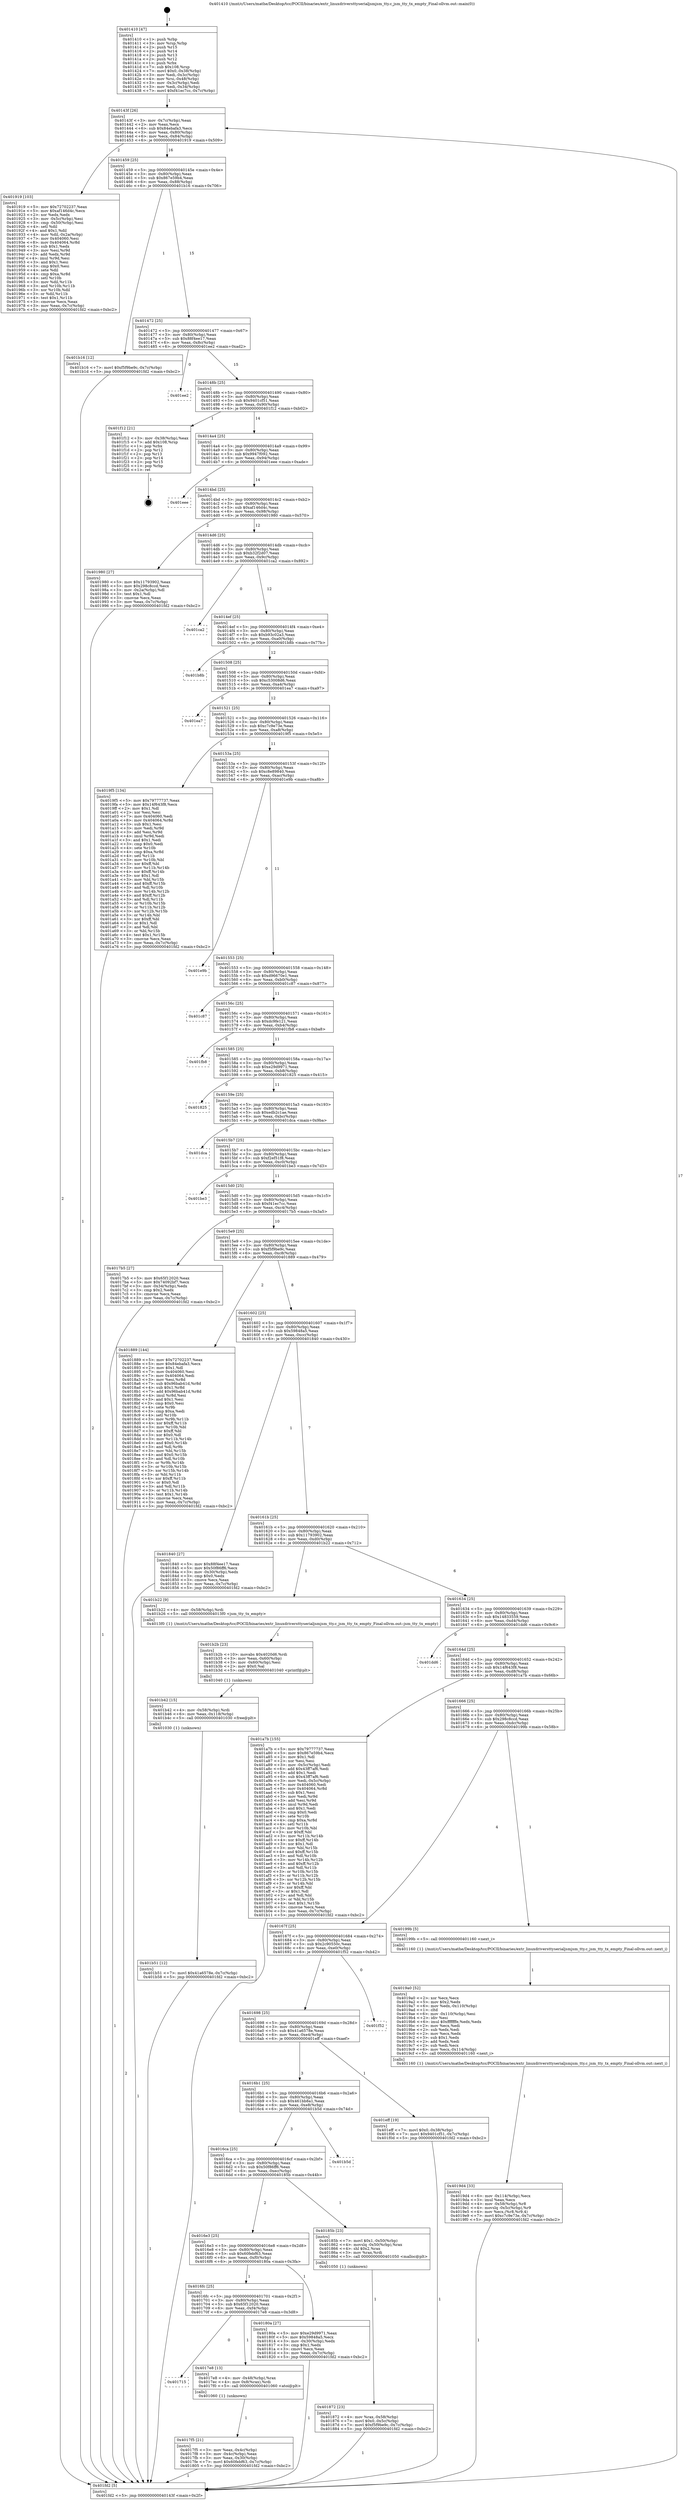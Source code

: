 digraph "0x401410" {
  label = "0x401410 (/mnt/c/Users/mathe/Desktop/tcc/POCII/binaries/extr_linuxdriversttyserialjsmjsm_tty.c_jsm_tty_tx_empty_Final-ollvm.out::main(0))"
  labelloc = "t"
  node[shape=record]

  Entry [label="",width=0.3,height=0.3,shape=circle,fillcolor=black,style=filled]
  "0x40143f" [label="{
     0x40143f [26]\l
     | [instrs]\l
     &nbsp;&nbsp;0x40143f \<+3\>: mov -0x7c(%rbp),%eax\l
     &nbsp;&nbsp;0x401442 \<+2\>: mov %eax,%ecx\l
     &nbsp;&nbsp;0x401444 \<+6\>: sub $0x84ebafa3,%ecx\l
     &nbsp;&nbsp;0x40144a \<+3\>: mov %eax,-0x80(%rbp)\l
     &nbsp;&nbsp;0x40144d \<+6\>: mov %ecx,-0x84(%rbp)\l
     &nbsp;&nbsp;0x401453 \<+6\>: je 0000000000401919 \<main+0x509\>\l
  }"]
  "0x401919" [label="{
     0x401919 [103]\l
     | [instrs]\l
     &nbsp;&nbsp;0x401919 \<+5\>: mov $0x72702237,%eax\l
     &nbsp;&nbsp;0x40191e \<+5\>: mov $0xaf146d4c,%ecx\l
     &nbsp;&nbsp;0x401923 \<+2\>: xor %edx,%edx\l
     &nbsp;&nbsp;0x401925 \<+3\>: mov -0x5c(%rbp),%esi\l
     &nbsp;&nbsp;0x401928 \<+3\>: cmp -0x50(%rbp),%esi\l
     &nbsp;&nbsp;0x40192b \<+4\>: setl %dil\l
     &nbsp;&nbsp;0x40192f \<+4\>: and $0x1,%dil\l
     &nbsp;&nbsp;0x401933 \<+4\>: mov %dil,-0x2a(%rbp)\l
     &nbsp;&nbsp;0x401937 \<+7\>: mov 0x404060,%esi\l
     &nbsp;&nbsp;0x40193e \<+8\>: mov 0x404064,%r8d\l
     &nbsp;&nbsp;0x401946 \<+3\>: sub $0x1,%edx\l
     &nbsp;&nbsp;0x401949 \<+3\>: mov %esi,%r9d\l
     &nbsp;&nbsp;0x40194c \<+3\>: add %edx,%r9d\l
     &nbsp;&nbsp;0x40194f \<+4\>: imul %r9d,%esi\l
     &nbsp;&nbsp;0x401953 \<+3\>: and $0x1,%esi\l
     &nbsp;&nbsp;0x401956 \<+3\>: cmp $0x0,%esi\l
     &nbsp;&nbsp;0x401959 \<+4\>: sete %dil\l
     &nbsp;&nbsp;0x40195d \<+4\>: cmp $0xa,%r8d\l
     &nbsp;&nbsp;0x401961 \<+4\>: setl %r10b\l
     &nbsp;&nbsp;0x401965 \<+3\>: mov %dil,%r11b\l
     &nbsp;&nbsp;0x401968 \<+3\>: and %r10b,%r11b\l
     &nbsp;&nbsp;0x40196b \<+3\>: xor %r10b,%dil\l
     &nbsp;&nbsp;0x40196e \<+3\>: or %dil,%r11b\l
     &nbsp;&nbsp;0x401971 \<+4\>: test $0x1,%r11b\l
     &nbsp;&nbsp;0x401975 \<+3\>: cmovne %ecx,%eax\l
     &nbsp;&nbsp;0x401978 \<+3\>: mov %eax,-0x7c(%rbp)\l
     &nbsp;&nbsp;0x40197b \<+5\>: jmp 0000000000401fd2 \<main+0xbc2\>\l
  }"]
  "0x401459" [label="{
     0x401459 [25]\l
     | [instrs]\l
     &nbsp;&nbsp;0x401459 \<+5\>: jmp 000000000040145e \<main+0x4e\>\l
     &nbsp;&nbsp;0x40145e \<+3\>: mov -0x80(%rbp),%eax\l
     &nbsp;&nbsp;0x401461 \<+5\>: sub $0x867e59b4,%eax\l
     &nbsp;&nbsp;0x401466 \<+6\>: mov %eax,-0x88(%rbp)\l
     &nbsp;&nbsp;0x40146c \<+6\>: je 0000000000401b16 \<main+0x706\>\l
  }"]
  Exit [label="",width=0.3,height=0.3,shape=circle,fillcolor=black,style=filled,peripheries=2]
  "0x401b16" [label="{
     0x401b16 [12]\l
     | [instrs]\l
     &nbsp;&nbsp;0x401b16 \<+7\>: movl $0xf5f9be9c,-0x7c(%rbp)\l
     &nbsp;&nbsp;0x401b1d \<+5\>: jmp 0000000000401fd2 \<main+0xbc2\>\l
  }"]
  "0x401472" [label="{
     0x401472 [25]\l
     | [instrs]\l
     &nbsp;&nbsp;0x401472 \<+5\>: jmp 0000000000401477 \<main+0x67\>\l
     &nbsp;&nbsp;0x401477 \<+3\>: mov -0x80(%rbp),%eax\l
     &nbsp;&nbsp;0x40147a \<+5\>: sub $0x88f4ee17,%eax\l
     &nbsp;&nbsp;0x40147f \<+6\>: mov %eax,-0x8c(%rbp)\l
     &nbsp;&nbsp;0x401485 \<+6\>: je 0000000000401ee2 \<main+0xad2\>\l
  }"]
  "0x401b51" [label="{
     0x401b51 [12]\l
     | [instrs]\l
     &nbsp;&nbsp;0x401b51 \<+7\>: movl $0x41a6578e,-0x7c(%rbp)\l
     &nbsp;&nbsp;0x401b58 \<+5\>: jmp 0000000000401fd2 \<main+0xbc2\>\l
  }"]
  "0x401ee2" [label="{
     0x401ee2\l
  }", style=dashed]
  "0x40148b" [label="{
     0x40148b [25]\l
     | [instrs]\l
     &nbsp;&nbsp;0x40148b \<+5\>: jmp 0000000000401490 \<main+0x80\>\l
     &nbsp;&nbsp;0x401490 \<+3\>: mov -0x80(%rbp),%eax\l
     &nbsp;&nbsp;0x401493 \<+5\>: sub $0x9401cf51,%eax\l
     &nbsp;&nbsp;0x401498 \<+6\>: mov %eax,-0x90(%rbp)\l
     &nbsp;&nbsp;0x40149e \<+6\>: je 0000000000401f12 \<main+0xb02\>\l
  }"]
  "0x401b42" [label="{
     0x401b42 [15]\l
     | [instrs]\l
     &nbsp;&nbsp;0x401b42 \<+4\>: mov -0x58(%rbp),%rdi\l
     &nbsp;&nbsp;0x401b46 \<+6\>: mov %eax,-0x118(%rbp)\l
     &nbsp;&nbsp;0x401b4c \<+5\>: call 0000000000401030 \<free@plt\>\l
     | [calls]\l
     &nbsp;&nbsp;0x401030 \{1\} (unknown)\l
  }"]
  "0x401f12" [label="{
     0x401f12 [21]\l
     | [instrs]\l
     &nbsp;&nbsp;0x401f12 \<+3\>: mov -0x38(%rbp),%eax\l
     &nbsp;&nbsp;0x401f15 \<+7\>: add $0x108,%rsp\l
     &nbsp;&nbsp;0x401f1c \<+1\>: pop %rbx\l
     &nbsp;&nbsp;0x401f1d \<+2\>: pop %r12\l
     &nbsp;&nbsp;0x401f1f \<+2\>: pop %r13\l
     &nbsp;&nbsp;0x401f21 \<+2\>: pop %r14\l
     &nbsp;&nbsp;0x401f23 \<+2\>: pop %r15\l
     &nbsp;&nbsp;0x401f25 \<+1\>: pop %rbp\l
     &nbsp;&nbsp;0x401f26 \<+1\>: ret\l
  }"]
  "0x4014a4" [label="{
     0x4014a4 [25]\l
     | [instrs]\l
     &nbsp;&nbsp;0x4014a4 \<+5\>: jmp 00000000004014a9 \<main+0x99\>\l
     &nbsp;&nbsp;0x4014a9 \<+3\>: mov -0x80(%rbp),%eax\l
     &nbsp;&nbsp;0x4014ac \<+5\>: sub $0x9947f092,%eax\l
     &nbsp;&nbsp;0x4014b1 \<+6\>: mov %eax,-0x94(%rbp)\l
     &nbsp;&nbsp;0x4014b7 \<+6\>: je 0000000000401eee \<main+0xade\>\l
  }"]
  "0x401b2b" [label="{
     0x401b2b [23]\l
     | [instrs]\l
     &nbsp;&nbsp;0x401b2b \<+10\>: movabs $0x4020d6,%rdi\l
     &nbsp;&nbsp;0x401b35 \<+3\>: mov %eax,-0x60(%rbp)\l
     &nbsp;&nbsp;0x401b38 \<+3\>: mov -0x60(%rbp),%esi\l
     &nbsp;&nbsp;0x401b3b \<+2\>: mov $0x0,%al\l
     &nbsp;&nbsp;0x401b3d \<+5\>: call 0000000000401040 \<printf@plt\>\l
     | [calls]\l
     &nbsp;&nbsp;0x401040 \{1\} (unknown)\l
  }"]
  "0x401eee" [label="{
     0x401eee\l
  }", style=dashed]
  "0x4014bd" [label="{
     0x4014bd [25]\l
     | [instrs]\l
     &nbsp;&nbsp;0x4014bd \<+5\>: jmp 00000000004014c2 \<main+0xb2\>\l
     &nbsp;&nbsp;0x4014c2 \<+3\>: mov -0x80(%rbp),%eax\l
     &nbsp;&nbsp;0x4014c5 \<+5\>: sub $0xaf146d4c,%eax\l
     &nbsp;&nbsp;0x4014ca \<+6\>: mov %eax,-0x98(%rbp)\l
     &nbsp;&nbsp;0x4014d0 \<+6\>: je 0000000000401980 \<main+0x570\>\l
  }"]
  "0x4019d4" [label="{
     0x4019d4 [33]\l
     | [instrs]\l
     &nbsp;&nbsp;0x4019d4 \<+6\>: mov -0x114(%rbp),%ecx\l
     &nbsp;&nbsp;0x4019da \<+3\>: imul %eax,%ecx\l
     &nbsp;&nbsp;0x4019dd \<+4\>: mov -0x58(%rbp),%r8\l
     &nbsp;&nbsp;0x4019e1 \<+4\>: movslq -0x5c(%rbp),%r9\l
     &nbsp;&nbsp;0x4019e5 \<+4\>: mov %ecx,(%r8,%r9,4)\l
     &nbsp;&nbsp;0x4019e9 \<+7\>: movl $0xc7c9e73e,-0x7c(%rbp)\l
     &nbsp;&nbsp;0x4019f0 \<+5\>: jmp 0000000000401fd2 \<main+0xbc2\>\l
  }"]
  "0x401980" [label="{
     0x401980 [27]\l
     | [instrs]\l
     &nbsp;&nbsp;0x401980 \<+5\>: mov $0x11793902,%eax\l
     &nbsp;&nbsp;0x401985 \<+5\>: mov $0x298c8ccd,%ecx\l
     &nbsp;&nbsp;0x40198a \<+3\>: mov -0x2a(%rbp),%dl\l
     &nbsp;&nbsp;0x40198d \<+3\>: test $0x1,%dl\l
     &nbsp;&nbsp;0x401990 \<+3\>: cmovne %ecx,%eax\l
     &nbsp;&nbsp;0x401993 \<+3\>: mov %eax,-0x7c(%rbp)\l
     &nbsp;&nbsp;0x401996 \<+5\>: jmp 0000000000401fd2 \<main+0xbc2\>\l
  }"]
  "0x4014d6" [label="{
     0x4014d6 [25]\l
     | [instrs]\l
     &nbsp;&nbsp;0x4014d6 \<+5\>: jmp 00000000004014db \<main+0xcb\>\l
     &nbsp;&nbsp;0x4014db \<+3\>: mov -0x80(%rbp),%eax\l
     &nbsp;&nbsp;0x4014de \<+5\>: sub $0xb32f2d07,%eax\l
     &nbsp;&nbsp;0x4014e3 \<+6\>: mov %eax,-0x9c(%rbp)\l
     &nbsp;&nbsp;0x4014e9 \<+6\>: je 0000000000401ca2 \<main+0x892\>\l
  }"]
  "0x4019a0" [label="{
     0x4019a0 [52]\l
     | [instrs]\l
     &nbsp;&nbsp;0x4019a0 \<+2\>: xor %ecx,%ecx\l
     &nbsp;&nbsp;0x4019a2 \<+5\>: mov $0x2,%edx\l
     &nbsp;&nbsp;0x4019a7 \<+6\>: mov %edx,-0x110(%rbp)\l
     &nbsp;&nbsp;0x4019ad \<+1\>: cltd\l
     &nbsp;&nbsp;0x4019ae \<+6\>: mov -0x110(%rbp),%esi\l
     &nbsp;&nbsp;0x4019b4 \<+2\>: idiv %esi\l
     &nbsp;&nbsp;0x4019b6 \<+6\>: imul $0xfffffffe,%edx,%edx\l
     &nbsp;&nbsp;0x4019bc \<+2\>: mov %ecx,%edi\l
     &nbsp;&nbsp;0x4019be \<+2\>: sub %edx,%edi\l
     &nbsp;&nbsp;0x4019c0 \<+2\>: mov %ecx,%edx\l
     &nbsp;&nbsp;0x4019c2 \<+3\>: sub $0x1,%edx\l
     &nbsp;&nbsp;0x4019c5 \<+2\>: add %edx,%edi\l
     &nbsp;&nbsp;0x4019c7 \<+2\>: sub %edi,%ecx\l
     &nbsp;&nbsp;0x4019c9 \<+6\>: mov %ecx,-0x114(%rbp)\l
     &nbsp;&nbsp;0x4019cf \<+5\>: call 0000000000401160 \<next_i\>\l
     | [calls]\l
     &nbsp;&nbsp;0x401160 \{1\} (/mnt/c/Users/mathe/Desktop/tcc/POCII/binaries/extr_linuxdriversttyserialjsmjsm_tty.c_jsm_tty_tx_empty_Final-ollvm.out::next_i)\l
  }"]
  "0x401ca2" [label="{
     0x401ca2\l
  }", style=dashed]
  "0x4014ef" [label="{
     0x4014ef [25]\l
     | [instrs]\l
     &nbsp;&nbsp;0x4014ef \<+5\>: jmp 00000000004014f4 \<main+0xe4\>\l
     &nbsp;&nbsp;0x4014f4 \<+3\>: mov -0x80(%rbp),%eax\l
     &nbsp;&nbsp;0x4014f7 \<+5\>: sub $0xb93c02a3,%eax\l
     &nbsp;&nbsp;0x4014fc \<+6\>: mov %eax,-0xa0(%rbp)\l
     &nbsp;&nbsp;0x401502 \<+6\>: je 0000000000401b8b \<main+0x77b\>\l
  }"]
  "0x401872" [label="{
     0x401872 [23]\l
     | [instrs]\l
     &nbsp;&nbsp;0x401872 \<+4\>: mov %rax,-0x58(%rbp)\l
     &nbsp;&nbsp;0x401876 \<+7\>: movl $0x0,-0x5c(%rbp)\l
     &nbsp;&nbsp;0x40187d \<+7\>: movl $0xf5f9be9c,-0x7c(%rbp)\l
     &nbsp;&nbsp;0x401884 \<+5\>: jmp 0000000000401fd2 \<main+0xbc2\>\l
  }"]
  "0x401b8b" [label="{
     0x401b8b\l
  }", style=dashed]
  "0x401508" [label="{
     0x401508 [25]\l
     | [instrs]\l
     &nbsp;&nbsp;0x401508 \<+5\>: jmp 000000000040150d \<main+0xfd\>\l
     &nbsp;&nbsp;0x40150d \<+3\>: mov -0x80(%rbp),%eax\l
     &nbsp;&nbsp;0x401510 \<+5\>: sub $0xc53008d6,%eax\l
     &nbsp;&nbsp;0x401515 \<+6\>: mov %eax,-0xa4(%rbp)\l
     &nbsp;&nbsp;0x40151b \<+6\>: je 0000000000401ea7 \<main+0xa97\>\l
  }"]
  "0x4017f5" [label="{
     0x4017f5 [21]\l
     | [instrs]\l
     &nbsp;&nbsp;0x4017f5 \<+3\>: mov %eax,-0x4c(%rbp)\l
     &nbsp;&nbsp;0x4017f8 \<+3\>: mov -0x4c(%rbp),%eax\l
     &nbsp;&nbsp;0x4017fb \<+3\>: mov %eax,-0x30(%rbp)\l
     &nbsp;&nbsp;0x4017fe \<+7\>: movl $0x60febf63,-0x7c(%rbp)\l
     &nbsp;&nbsp;0x401805 \<+5\>: jmp 0000000000401fd2 \<main+0xbc2\>\l
  }"]
  "0x401ea7" [label="{
     0x401ea7\l
  }", style=dashed]
  "0x401521" [label="{
     0x401521 [25]\l
     | [instrs]\l
     &nbsp;&nbsp;0x401521 \<+5\>: jmp 0000000000401526 \<main+0x116\>\l
     &nbsp;&nbsp;0x401526 \<+3\>: mov -0x80(%rbp),%eax\l
     &nbsp;&nbsp;0x401529 \<+5\>: sub $0xc7c9e73e,%eax\l
     &nbsp;&nbsp;0x40152e \<+6\>: mov %eax,-0xa8(%rbp)\l
     &nbsp;&nbsp;0x401534 \<+6\>: je 00000000004019f5 \<main+0x5e5\>\l
  }"]
  "0x401715" [label="{
     0x401715\l
  }", style=dashed]
  "0x4019f5" [label="{
     0x4019f5 [134]\l
     | [instrs]\l
     &nbsp;&nbsp;0x4019f5 \<+5\>: mov $0x79777737,%eax\l
     &nbsp;&nbsp;0x4019fa \<+5\>: mov $0x14f643f8,%ecx\l
     &nbsp;&nbsp;0x4019ff \<+2\>: mov $0x1,%dl\l
     &nbsp;&nbsp;0x401a01 \<+2\>: xor %esi,%esi\l
     &nbsp;&nbsp;0x401a03 \<+7\>: mov 0x404060,%edi\l
     &nbsp;&nbsp;0x401a0a \<+8\>: mov 0x404064,%r8d\l
     &nbsp;&nbsp;0x401a12 \<+3\>: sub $0x1,%esi\l
     &nbsp;&nbsp;0x401a15 \<+3\>: mov %edi,%r9d\l
     &nbsp;&nbsp;0x401a18 \<+3\>: add %esi,%r9d\l
     &nbsp;&nbsp;0x401a1b \<+4\>: imul %r9d,%edi\l
     &nbsp;&nbsp;0x401a1f \<+3\>: and $0x1,%edi\l
     &nbsp;&nbsp;0x401a22 \<+3\>: cmp $0x0,%edi\l
     &nbsp;&nbsp;0x401a25 \<+4\>: sete %r10b\l
     &nbsp;&nbsp;0x401a29 \<+4\>: cmp $0xa,%r8d\l
     &nbsp;&nbsp;0x401a2d \<+4\>: setl %r11b\l
     &nbsp;&nbsp;0x401a31 \<+3\>: mov %r10b,%bl\l
     &nbsp;&nbsp;0x401a34 \<+3\>: xor $0xff,%bl\l
     &nbsp;&nbsp;0x401a37 \<+3\>: mov %r11b,%r14b\l
     &nbsp;&nbsp;0x401a3a \<+4\>: xor $0xff,%r14b\l
     &nbsp;&nbsp;0x401a3e \<+3\>: xor $0x1,%dl\l
     &nbsp;&nbsp;0x401a41 \<+3\>: mov %bl,%r15b\l
     &nbsp;&nbsp;0x401a44 \<+4\>: and $0xff,%r15b\l
     &nbsp;&nbsp;0x401a48 \<+3\>: and %dl,%r10b\l
     &nbsp;&nbsp;0x401a4b \<+3\>: mov %r14b,%r12b\l
     &nbsp;&nbsp;0x401a4e \<+4\>: and $0xff,%r12b\l
     &nbsp;&nbsp;0x401a52 \<+3\>: and %dl,%r11b\l
     &nbsp;&nbsp;0x401a55 \<+3\>: or %r10b,%r15b\l
     &nbsp;&nbsp;0x401a58 \<+3\>: or %r11b,%r12b\l
     &nbsp;&nbsp;0x401a5b \<+3\>: xor %r12b,%r15b\l
     &nbsp;&nbsp;0x401a5e \<+3\>: or %r14b,%bl\l
     &nbsp;&nbsp;0x401a61 \<+3\>: xor $0xff,%bl\l
     &nbsp;&nbsp;0x401a64 \<+3\>: or $0x1,%dl\l
     &nbsp;&nbsp;0x401a67 \<+2\>: and %dl,%bl\l
     &nbsp;&nbsp;0x401a69 \<+3\>: or %bl,%r15b\l
     &nbsp;&nbsp;0x401a6c \<+4\>: test $0x1,%r15b\l
     &nbsp;&nbsp;0x401a70 \<+3\>: cmovne %ecx,%eax\l
     &nbsp;&nbsp;0x401a73 \<+3\>: mov %eax,-0x7c(%rbp)\l
     &nbsp;&nbsp;0x401a76 \<+5\>: jmp 0000000000401fd2 \<main+0xbc2\>\l
  }"]
  "0x40153a" [label="{
     0x40153a [25]\l
     | [instrs]\l
     &nbsp;&nbsp;0x40153a \<+5\>: jmp 000000000040153f \<main+0x12f\>\l
     &nbsp;&nbsp;0x40153f \<+3\>: mov -0x80(%rbp),%eax\l
     &nbsp;&nbsp;0x401542 \<+5\>: sub $0xc8e89840,%eax\l
     &nbsp;&nbsp;0x401547 \<+6\>: mov %eax,-0xac(%rbp)\l
     &nbsp;&nbsp;0x40154d \<+6\>: je 0000000000401e9b \<main+0xa8b\>\l
  }"]
  "0x4017e8" [label="{
     0x4017e8 [13]\l
     | [instrs]\l
     &nbsp;&nbsp;0x4017e8 \<+4\>: mov -0x48(%rbp),%rax\l
     &nbsp;&nbsp;0x4017ec \<+4\>: mov 0x8(%rax),%rdi\l
     &nbsp;&nbsp;0x4017f0 \<+5\>: call 0000000000401060 \<atoi@plt\>\l
     | [calls]\l
     &nbsp;&nbsp;0x401060 \{1\} (unknown)\l
  }"]
  "0x401e9b" [label="{
     0x401e9b\l
  }", style=dashed]
  "0x401553" [label="{
     0x401553 [25]\l
     | [instrs]\l
     &nbsp;&nbsp;0x401553 \<+5\>: jmp 0000000000401558 \<main+0x148\>\l
     &nbsp;&nbsp;0x401558 \<+3\>: mov -0x80(%rbp),%eax\l
     &nbsp;&nbsp;0x40155b \<+5\>: sub $0xd96670e1,%eax\l
     &nbsp;&nbsp;0x401560 \<+6\>: mov %eax,-0xb0(%rbp)\l
     &nbsp;&nbsp;0x401566 \<+6\>: je 0000000000401c87 \<main+0x877\>\l
  }"]
  "0x4016fc" [label="{
     0x4016fc [25]\l
     | [instrs]\l
     &nbsp;&nbsp;0x4016fc \<+5\>: jmp 0000000000401701 \<main+0x2f1\>\l
     &nbsp;&nbsp;0x401701 \<+3\>: mov -0x80(%rbp),%eax\l
     &nbsp;&nbsp;0x401704 \<+5\>: sub $0x65f12020,%eax\l
     &nbsp;&nbsp;0x401709 \<+6\>: mov %eax,-0xf4(%rbp)\l
     &nbsp;&nbsp;0x40170f \<+6\>: je 00000000004017e8 \<main+0x3d8\>\l
  }"]
  "0x401c87" [label="{
     0x401c87\l
  }", style=dashed]
  "0x40156c" [label="{
     0x40156c [25]\l
     | [instrs]\l
     &nbsp;&nbsp;0x40156c \<+5\>: jmp 0000000000401571 \<main+0x161\>\l
     &nbsp;&nbsp;0x401571 \<+3\>: mov -0x80(%rbp),%eax\l
     &nbsp;&nbsp;0x401574 \<+5\>: sub $0xdc9fe121,%eax\l
     &nbsp;&nbsp;0x401579 \<+6\>: mov %eax,-0xb4(%rbp)\l
     &nbsp;&nbsp;0x40157f \<+6\>: je 0000000000401fb8 \<main+0xba8\>\l
  }"]
  "0x40180a" [label="{
     0x40180a [27]\l
     | [instrs]\l
     &nbsp;&nbsp;0x40180a \<+5\>: mov $0xe29d9971,%eax\l
     &nbsp;&nbsp;0x40180f \<+5\>: mov $0x59848a5,%ecx\l
     &nbsp;&nbsp;0x401814 \<+3\>: mov -0x30(%rbp),%edx\l
     &nbsp;&nbsp;0x401817 \<+3\>: cmp $0x1,%edx\l
     &nbsp;&nbsp;0x40181a \<+3\>: cmovl %ecx,%eax\l
     &nbsp;&nbsp;0x40181d \<+3\>: mov %eax,-0x7c(%rbp)\l
     &nbsp;&nbsp;0x401820 \<+5\>: jmp 0000000000401fd2 \<main+0xbc2\>\l
  }"]
  "0x401fb8" [label="{
     0x401fb8\l
  }", style=dashed]
  "0x401585" [label="{
     0x401585 [25]\l
     | [instrs]\l
     &nbsp;&nbsp;0x401585 \<+5\>: jmp 000000000040158a \<main+0x17a\>\l
     &nbsp;&nbsp;0x40158a \<+3\>: mov -0x80(%rbp),%eax\l
     &nbsp;&nbsp;0x40158d \<+5\>: sub $0xe29d9971,%eax\l
     &nbsp;&nbsp;0x401592 \<+6\>: mov %eax,-0xb8(%rbp)\l
     &nbsp;&nbsp;0x401598 \<+6\>: je 0000000000401825 \<main+0x415\>\l
  }"]
  "0x4016e3" [label="{
     0x4016e3 [25]\l
     | [instrs]\l
     &nbsp;&nbsp;0x4016e3 \<+5\>: jmp 00000000004016e8 \<main+0x2d8\>\l
     &nbsp;&nbsp;0x4016e8 \<+3\>: mov -0x80(%rbp),%eax\l
     &nbsp;&nbsp;0x4016eb \<+5\>: sub $0x60febf63,%eax\l
     &nbsp;&nbsp;0x4016f0 \<+6\>: mov %eax,-0xf0(%rbp)\l
     &nbsp;&nbsp;0x4016f6 \<+6\>: je 000000000040180a \<main+0x3fa\>\l
  }"]
  "0x401825" [label="{
     0x401825\l
  }", style=dashed]
  "0x40159e" [label="{
     0x40159e [25]\l
     | [instrs]\l
     &nbsp;&nbsp;0x40159e \<+5\>: jmp 00000000004015a3 \<main+0x193\>\l
     &nbsp;&nbsp;0x4015a3 \<+3\>: mov -0x80(%rbp),%eax\l
     &nbsp;&nbsp;0x4015a6 \<+5\>: sub $0xedb2c1ae,%eax\l
     &nbsp;&nbsp;0x4015ab \<+6\>: mov %eax,-0xbc(%rbp)\l
     &nbsp;&nbsp;0x4015b1 \<+6\>: je 0000000000401dca \<main+0x9ba\>\l
  }"]
  "0x40185b" [label="{
     0x40185b [23]\l
     | [instrs]\l
     &nbsp;&nbsp;0x40185b \<+7\>: movl $0x1,-0x50(%rbp)\l
     &nbsp;&nbsp;0x401862 \<+4\>: movslq -0x50(%rbp),%rax\l
     &nbsp;&nbsp;0x401866 \<+4\>: shl $0x2,%rax\l
     &nbsp;&nbsp;0x40186a \<+3\>: mov %rax,%rdi\l
     &nbsp;&nbsp;0x40186d \<+5\>: call 0000000000401050 \<malloc@plt\>\l
     | [calls]\l
     &nbsp;&nbsp;0x401050 \{1\} (unknown)\l
  }"]
  "0x401dca" [label="{
     0x401dca\l
  }", style=dashed]
  "0x4015b7" [label="{
     0x4015b7 [25]\l
     | [instrs]\l
     &nbsp;&nbsp;0x4015b7 \<+5\>: jmp 00000000004015bc \<main+0x1ac\>\l
     &nbsp;&nbsp;0x4015bc \<+3\>: mov -0x80(%rbp),%eax\l
     &nbsp;&nbsp;0x4015bf \<+5\>: sub $0xf2ef51f8,%eax\l
     &nbsp;&nbsp;0x4015c4 \<+6\>: mov %eax,-0xc0(%rbp)\l
     &nbsp;&nbsp;0x4015ca \<+6\>: je 0000000000401be3 \<main+0x7d3\>\l
  }"]
  "0x4016ca" [label="{
     0x4016ca [25]\l
     | [instrs]\l
     &nbsp;&nbsp;0x4016ca \<+5\>: jmp 00000000004016cf \<main+0x2bf\>\l
     &nbsp;&nbsp;0x4016cf \<+3\>: mov -0x80(%rbp),%eax\l
     &nbsp;&nbsp;0x4016d2 \<+5\>: sub $0x50f86ff6,%eax\l
     &nbsp;&nbsp;0x4016d7 \<+6\>: mov %eax,-0xec(%rbp)\l
     &nbsp;&nbsp;0x4016dd \<+6\>: je 000000000040185b \<main+0x44b\>\l
  }"]
  "0x401be3" [label="{
     0x401be3\l
  }", style=dashed]
  "0x4015d0" [label="{
     0x4015d0 [25]\l
     | [instrs]\l
     &nbsp;&nbsp;0x4015d0 \<+5\>: jmp 00000000004015d5 \<main+0x1c5\>\l
     &nbsp;&nbsp;0x4015d5 \<+3\>: mov -0x80(%rbp),%eax\l
     &nbsp;&nbsp;0x4015d8 \<+5\>: sub $0xf41ec7cc,%eax\l
     &nbsp;&nbsp;0x4015dd \<+6\>: mov %eax,-0xc4(%rbp)\l
     &nbsp;&nbsp;0x4015e3 \<+6\>: je 00000000004017b5 \<main+0x3a5\>\l
  }"]
  "0x401b5d" [label="{
     0x401b5d\l
  }", style=dashed]
  "0x4017b5" [label="{
     0x4017b5 [27]\l
     | [instrs]\l
     &nbsp;&nbsp;0x4017b5 \<+5\>: mov $0x65f12020,%eax\l
     &nbsp;&nbsp;0x4017ba \<+5\>: mov $0x74092bf7,%ecx\l
     &nbsp;&nbsp;0x4017bf \<+3\>: mov -0x34(%rbp),%edx\l
     &nbsp;&nbsp;0x4017c2 \<+3\>: cmp $0x2,%edx\l
     &nbsp;&nbsp;0x4017c5 \<+3\>: cmovne %ecx,%eax\l
     &nbsp;&nbsp;0x4017c8 \<+3\>: mov %eax,-0x7c(%rbp)\l
     &nbsp;&nbsp;0x4017cb \<+5\>: jmp 0000000000401fd2 \<main+0xbc2\>\l
  }"]
  "0x4015e9" [label="{
     0x4015e9 [25]\l
     | [instrs]\l
     &nbsp;&nbsp;0x4015e9 \<+5\>: jmp 00000000004015ee \<main+0x1de\>\l
     &nbsp;&nbsp;0x4015ee \<+3\>: mov -0x80(%rbp),%eax\l
     &nbsp;&nbsp;0x4015f1 \<+5\>: sub $0xf5f9be9c,%eax\l
     &nbsp;&nbsp;0x4015f6 \<+6\>: mov %eax,-0xc8(%rbp)\l
     &nbsp;&nbsp;0x4015fc \<+6\>: je 0000000000401889 \<main+0x479\>\l
  }"]
  "0x401fd2" [label="{
     0x401fd2 [5]\l
     | [instrs]\l
     &nbsp;&nbsp;0x401fd2 \<+5\>: jmp 000000000040143f \<main+0x2f\>\l
  }"]
  "0x401410" [label="{
     0x401410 [47]\l
     | [instrs]\l
     &nbsp;&nbsp;0x401410 \<+1\>: push %rbp\l
     &nbsp;&nbsp;0x401411 \<+3\>: mov %rsp,%rbp\l
     &nbsp;&nbsp;0x401414 \<+2\>: push %r15\l
     &nbsp;&nbsp;0x401416 \<+2\>: push %r14\l
     &nbsp;&nbsp;0x401418 \<+2\>: push %r13\l
     &nbsp;&nbsp;0x40141a \<+2\>: push %r12\l
     &nbsp;&nbsp;0x40141c \<+1\>: push %rbx\l
     &nbsp;&nbsp;0x40141d \<+7\>: sub $0x108,%rsp\l
     &nbsp;&nbsp;0x401424 \<+7\>: movl $0x0,-0x38(%rbp)\l
     &nbsp;&nbsp;0x40142b \<+3\>: mov %edi,-0x3c(%rbp)\l
     &nbsp;&nbsp;0x40142e \<+4\>: mov %rsi,-0x48(%rbp)\l
     &nbsp;&nbsp;0x401432 \<+3\>: mov -0x3c(%rbp),%edi\l
     &nbsp;&nbsp;0x401435 \<+3\>: mov %edi,-0x34(%rbp)\l
     &nbsp;&nbsp;0x401438 \<+7\>: movl $0xf41ec7cc,-0x7c(%rbp)\l
  }"]
  "0x4016b1" [label="{
     0x4016b1 [25]\l
     | [instrs]\l
     &nbsp;&nbsp;0x4016b1 \<+5\>: jmp 00000000004016b6 \<main+0x2a6\>\l
     &nbsp;&nbsp;0x4016b6 \<+3\>: mov -0x80(%rbp),%eax\l
     &nbsp;&nbsp;0x4016b9 \<+5\>: sub $0x461bb8a1,%eax\l
     &nbsp;&nbsp;0x4016be \<+6\>: mov %eax,-0xe8(%rbp)\l
     &nbsp;&nbsp;0x4016c4 \<+6\>: je 0000000000401b5d \<main+0x74d\>\l
  }"]
  "0x401889" [label="{
     0x401889 [144]\l
     | [instrs]\l
     &nbsp;&nbsp;0x401889 \<+5\>: mov $0x72702237,%eax\l
     &nbsp;&nbsp;0x40188e \<+5\>: mov $0x84ebafa3,%ecx\l
     &nbsp;&nbsp;0x401893 \<+2\>: mov $0x1,%dl\l
     &nbsp;&nbsp;0x401895 \<+7\>: mov 0x404060,%esi\l
     &nbsp;&nbsp;0x40189c \<+7\>: mov 0x404064,%edi\l
     &nbsp;&nbsp;0x4018a3 \<+3\>: mov %esi,%r8d\l
     &nbsp;&nbsp;0x4018a6 \<+7\>: sub $0x96bab41d,%r8d\l
     &nbsp;&nbsp;0x4018ad \<+4\>: sub $0x1,%r8d\l
     &nbsp;&nbsp;0x4018b1 \<+7\>: add $0x96bab41d,%r8d\l
     &nbsp;&nbsp;0x4018b8 \<+4\>: imul %r8d,%esi\l
     &nbsp;&nbsp;0x4018bc \<+3\>: and $0x1,%esi\l
     &nbsp;&nbsp;0x4018bf \<+3\>: cmp $0x0,%esi\l
     &nbsp;&nbsp;0x4018c2 \<+4\>: sete %r9b\l
     &nbsp;&nbsp;0x4018c6 \<+3\>: cmp $0xa,%edi\l
     &nbsp;&nbsp;0x4018c9 \<+4\>: setl %r10b\l
     &nbsp;&nbsp;0x4018cd \<+3\>: mov %r9b,%r11b\l
     &nbsp;&nbsp;0x4018d0 \<+4\>: xor $0xff,%r11b\l
     &nbsp;&nbsp;0x4018d4 \<+3\>: mov %r10b,%bl\l
     &nbsp;&nbsp;0x4018d7 \<+3\>: xor $0xff,%bl\l
     &nbsp;&nbsp;0x4018da \<+3\>: xor $0x0,%dl\l
     &nbsp;&nbsp;0x4018dd \<+3\>: mov %r11b,%r14b\l
     &nbsp;&nbsp;0x4018e0 \<+4\>: and $0x0,%r14b\l
     &nbsp;&nbsp;0x4018e4 \<+3\>: and %dl,%r9b\l
     &nbsp;&nbsp;0x4018e7 \<+3\>: mov %bl,%r15b\l
     &nbsp;&nbsp;0x4018ea \<+4\>: and $0x0,%r15b\l
     &nbsp;&nbsp;0x4018ee \<+3\>: and %dl,%r10b\l
     &nbsp;&nbsp;0x4018f1 \<+3\>: or %r9b,%r14b\l
     &nbsp;&nbsp;0x4018f4 \<+3\>: or %r10b,%r15b\l
     &nbsp;&nbsp;0x4018f7 \<+3\>: xor %r15b,%r14b\l
     &nbsp;&nbsp;0x4018fa \<+3\>: or %bl,%r11b\l
     &nbsp;&nbsp;0x4018fd \<+4\>: xor $0xff,%r11b\l
     &nbsp;&nbsp;0x401901 \<+3\>: or $0x0,%dl\l
     &nbsp;&nbsp;0x401904 \<+3\>: and %dl,%r11b\l
     &nbsp;&nbsp;0x401907 \<+3\>: or %r11b,%r14b\l
     &nbsp;&nbsp;0x40190a \<+4\>: test $0x1,%r14b\l
     &nbsp;&nbsp;0x40190e \<+3\>: cmovne %ecx,%eax\l
     &nbsp;&nbsp;0x401911 \<+3\>: mov %eax,-0x7c(%rbp)\l
     &nbsp;&nbsp;0x401914 \<+5\>: jmp 0000000000401fd2 \<main+0xbc2\>\l
  }"]
  "0x401602" [label="{
     0x401602 [25]\l
     | [instrs]\l
     &nbsp;&nbsp;0x401602 \<+5\>: jmp 0000000000401607 \<main+0x1f7\>\l
     &nbsp;&nbsp;0x401607 \<+3\>: mov -0x80(%rbp),%eax\l
     &nbsp;&nbsp;0x40160a \<+5\>: sub $0x59848a5,%eax\l
     &nbsp;&nbsp;0x40160f \<+6\>: mov %eax,-0xcc(%rbp)\l
     &nbsp;&nbsp;0x401615 \<+6\>: je 0000000000401840 \<main+0x430\>\l
  }"]
  "0x401eff" [label="{
     0x401eff [19]\l
     | [instrs]\l
     &nbsp;&nbsp;0x401eff \<+7\>: movl $0x0,-0x38(%rbp)\l
     &nbsp;&nbsp;0x401f06 \<+7\>: movl $0x9401cf51,-0x7c(%rbp)\l
     &nbsp;&nbsp;0x401f0d \<+5\>: jmp 0000000000401fd2 \<main+0xbc2\>\l
  }"]
  "0x401840" [label="{
     0x401840 [27]\l
     | [instrs]\l
     &nbsp;&nbsp;0x401840 \<+5\>: mov $0x88f4ee17,%eax\l
     &nbsp;&nbsp;0x401845 \<+5\>: mov $0x50f86ff6,%ecx\l
     &nbsp;&nbsp;0x40184a \<+3\>: mov -0x30(%rbp),%edx\l
     &nbsp;&nbsp;0x40184d \<+3\>: cmp $0x0,%edx\l
     &nbsp;&nbsp;0x401850 \<+3\>: cmove %ecx,%eax\l
     &nbsp;&nbsp;0x401853 \<+3\>: mov %eax,-0x7c(%rbp)\l
     &nbsp;&nbsp;0x401856 \<+5\>: jmp 0000000000401fd2 \<main+0xbc2\>\l
  }"]
  "0x40161b" [label="{
     0x40161b [25]\l
     | [instrs]\l
     &nbsp;&nbsp;0x40161b \<+5\>: jmp 0000000000401620 \<main+0x210\>\l
     &nbsp;&nbsp;0x401620 \<+3\>: mov -0x80(%rbp),%eax\l
     &nbsp;&nbsp;0x401623 \<+5\>: sub $0x11793902,%eax\l
     &nbsp;&nbsp;0x401628 \<+6\>: mov %eax,-0xd0(%rbp)\l
     &nbsp;&nbsp;0x40162e \<+6\>: je 0000000000401b22 \<main+0x712\>\l
  }"]
  "0x401698" [label="{
     0x401698 [25]\l
     | [instrs]\l
     &nbsp;&nbsp;0x401698 \<+5\>: jmp 000000000040169d \<main+0x28d\>\l
     &nbsp;&nbsp;0x40169d \<+3\>: mov -0x80(%rbp),%eax\l
     &nbsp;&nbsp;0x4016a0 \<+5\>: sub $0x41a6578e,%eax\l
     &nbsp;&nbsp;0x4016a5 \<+6\>: mov %eax,-0xe4(%rbp)\l
     &nbsp;&nbsp;0x4016ab \<+6\>: je 0000000000401eff \<main+0xaef\>\l
  }"]
  "0x401b22" [label="{
     0x401b22 [9]\l
     | [instrs]\l
     &nbsp;&nbsp;0x401b22 \<+4\>: mov -0x58(%rbp),%rdi\l
     &nbsp;&nbsp;0x401b26 \<+5\>: call 00000000004013f0 \<jsm_tty_tx_empty\>\l
     | [calls]\l
     &nbsp;&nbsp;0x4013f0 \{1\} (/mnt/c/Users/mathe/Desktop/tcc/POCII/binaries/extr_linuxdriversttyserialjsmjsm_tty.c_jsm_tty_tx_empty_Final-ollvm.out::jsm_tty_tx_empty)\l
  }"]
  "0x401634" [label="{
     0x401634 [25]\l
     | [instrs]\l
     &nbsp;&nbsp;0x401634 \<+5\>: jmp 0000000000401639 \<main+0x229\>\l
     &nbsp;&nbsp;0x401639 \<+3\>: mov -0x80(%rbp),%eax\l
     &nbsp;&nbsp;0x40163c \<+5\>: sub $0x14833559,%eax\l
     &nbsp;&nbsp;0x401641 \<+6\>: mov %eax,-0xd4(%rbp)\l
     &nbsp;&nbsp;0x401647 \<+6\>: je 0000000000401dd6 \<main+0x9c6\>\l
  }"]
  "0x401f52" [label="{
     0x401f52\l
  }", style=dashed]
  "0x401dd6" [label="{
     0x401dd6\l
  }", style=dashed]
  "0x40164d" [label="{
     0x40164d [25]\l
     | [instrs]\l
     &nbsp;&nbsp;0x40164d \<+5\>: jmp 0000000000401652 \<main+0x242\>\l
     &nbsp;&nbsp;0x401652 \<+3\>: mov -0x80(%rbp),%eax\l
     &nbsp;&nbsp;0x401655 \<+5\>: sub $0x14f643f8,%eax\l
     &nbsp;&nbsp;0x40165a \<+6\>: mov %eax,-0xd8(%rbp)\l
     &nbsp;&nbsp;0x401660 \<+6\>: je 0000000000401a7b \<main+0x66b\>\l
  }"]
  "0x40167f" [label="{
     0x40167f [25]\l
     | [instrs]\l
     &nbsp;&nbsp;0x40167f \<+5\>: jmp 0000000000401684 \<main+0x274\>\l
     &nbsp;&nbsp;0x401684 \<+3\>: mov -0x80(%rbp),%eax\l
     &nbsp;&nbsp;0x401687 \<+5\>: sub $0x2c90550c,%eax\l
     &nbsp;&nbsp;0x40168c \<+6\>: mov %eax,-0xe0(%rbp)\l
     &nbsp;&nbsp;0x401692 \<+6\>: je 0000000000401f52 \<main+0xb42\>\l
  }"]
  "0x401a7b" [label="{
     0x401a7b [155]\l
     | [instrs]\l
     &nbsp;&nbsp;0x401a7b \<+5\>: mov $0x79777737,%eax\l
     &nbsp;&nbsp;0x401a80 \<+5\>: mov $0x867e59b4,%ecx\l
     &nbsp;&nbsp;0x401a85 \<+2\>: mov $0x1,%dl\l
     &nbsp;&nbsp;0x401a87 \<+2\>: xor %esi,%esi\l
     &nbsp;&nbsp;0x401a89 \<+3\>: mov -0x5c(%rbp),%edi\l
     &nbsp;&nbsp;0x401a8c \<+6\>: add $0x43ff7af6,%edi\l
     &nbsp;&nbsp;0x401a92 \<+3\>: add $0x1,%edi\l
     &nbsp;&nbsp;0x401a95 \<+6\>: sub $0x43ff7af6,%edi\l
     &nbsp;&nbsp;0x401a9b \<+3\>: mov %edi,-0x5c(%rbp)\l
     &nbsp;&nbsp;0x401a9e \<+7\>: mov 0x404060,%edi\l
     &nbsp;&nbsp;0x401aa5 \<+8\>: mov 0x404064,%r8d\l
     &nbsp;&nbsp;0x401aad \<+3\>: sub $0x1,%esi\l
     &nbsp;&nbsp;0x401ab0 \<+3\>: mov %edi,%r9d\l
     &nbsp;&nbsp;0x401ab3 \<+3\>: add %esi,%r9d\l
     &nbsp;&nbsp;0x401ab6 \<+4\>: imul %r9d,%edi\l
     &nbsp;&nbsp;0x401aba \<+3\>: and $0x1,%edi\l
     &nbsp;&nbsp;0x401abd \<+3\>: cmp $0x0,%edi\l
     &nbsp;&nbsp;0x401ac0 \<+4\>: sete %r10b\l
     &nbsp;&nbsp;0x401ac4 \<+4\>: cmp $0xa,%r8d\l
     &nbsp;&nbsp;0x401ac8 \<+4\>: setl %r11b\l
     &nbsp;&nbsp;0x401acc \<+3\>: mov %r10b,%bl\l
     &nbsp;&nbsp;0x401acf \<+3\>: xor $0xff,%bl\l
     &nbsp;&nbsp;0x401ad2 \<+3\>: mov %r11b,%r14b\l
     &nbsp;&nbsp;0x401ad5 \<+4\>: xor $0xff,%r14b\l
     &nbsp;&nbsp;0x401ad9 \<+3\>: xor $0x1,%dl\l
     &nbsp;&nbsp;0x401adc \<+3\>: mov %bl,%r15b\l
     &nbsp;&nbsp;0x401adf \<+4\>: and $0xff,%r15b\l
     &nbsp;&nbsp;0x401ae3 \<+3\>: and %dl,%r10b\l
     &nbsp;&nbsp;0x401ae6 \<+3\>: mov %r14b,%r12b\l
     &nbsp;&nbsp;0x401ae9 \<+4\>: and $0xff,%r12b\l
     &nbsp;&nbsp;0x401aed \<+3\>: and %dl,%r11b\l
     &nbsp;&nbsp;0x401af0 \<+3\>: or %r10b,%r15b\l
     &nbsp;&nbsp;0x401af3 \<+3\>: or %r11b,%r12b\l
     &nbsp;&nbsp;0x401af6 \<+3\>: xor %r12b,%r15b\l
     &nbsp;&nbsp;0x401af9 \<+3\>: or %r14b,%bl\l
     &nbsp;&nbsp;0x401afc \<+3\>: xor $0xff,%bl\l
     &nbsp;&nbsp;0x401aff \<+3\>: or $0x1,%dl\l
     &nbsp;&nbsp;0x401b02 \<+2\>: and %dl,%bl\l
     &nbsp;&nbsp;0x401b04 \<+3\>: or %bl,%r15b\l
     &nbsp;&nbsp;0x401b07 \<+4\>: test $0x1,%r15b\l
     &nbsp;&nbsp;0x401b0b \<+3\>: cmovne %ecx,%eax\l
     &nbsp;&nbsp;0x401b0e \<+3\>: mov %eax,-0x7c(%rbp)\l
     &nbsp;&nbsp;0x401b11 \<+5\>: jmp 0000000000401fd2 \<main+0xbc2\>\l
  }"]
  "0x401666" [label="{
     0x401666 [25]\l
     | [instrs]\l
     &nbsp;&nbsp;0x401666 \<+5\>: jmp 000000000040166b \<main+0x25b\>\l
     &nbsp;&nbsp;0x40166b \<+3\>: mov -0x80(%rbp),%eax\l
     &nbsp;&nbsp;0x40166e \<+5\>: sub $0x298c8ccd,%eax\l
     &nbsp;&nbsp;0x401673 \<+6\>: mov %eax,-0xdc(%rbp)\l
     &nbsp;&nbsp;0x401679 \<+6\>: je 000000000040199b \<main+0x58b\>\l
  }"]
  "0x40199b" [label="{
     0x40199b [5]\l
     | [instrs]\l
     &nbsp;&nbsp;0x40199b \<+5\>: call 0000000000401160 \<next_i\>\l
     | [calls]\l
     &nbsp;&nbsp;0x401160 \{1\} (/mnt/c/Users/mathe/Desktop/tcc/POCII/binaries/extr_linuxdriversttyserialjsmjsm_tty.c_jsm_tty_tx_empty_Final-ollvm.out::next_i)\l
  }"]
  Entry -> "0x401410" [label=" 1"]
  "0x40143f" -> "0x401919" [label=" 2"]
  "0x40143f" -> "0x401459" [label=" 16"]
  "0x401f12" -> Exit [label=" 1"]
  "0x401459" -> "0x401b16" [label=" 1"]
  "0x401459" -> "0x401472" [label=" 15"]
  "0x401eff" -> "0x401fd2" [label=" 1"]
  "0x401472" -> "0x401ee2" [label=" 0"]
  "0x401472" -> "0x40148b" [label=" 15"]
  "0x401b51" -> "0x401fd2" [label=" 1"]
  "0x40148b" -> "0x401f12" [label=" 1"]
  "0x40148b" -> "0x4014a4" [label=" 14"]
  "0x401b42" -> "0x401b51" [label=" 1"]
  "0x4014a4" -> "0x401eee" [label=" 0"]
  "0x4014a4" -> "0x4014bd" [label=" 14"]
  "0x401b2b" -> "0x401b42" [label=" 1"]
  "0x4014bd" -> "0x401980" [label=" 2"]
  "0x4014bd" -> "0x4014d6" [label=" 12"]
  "0x401b22" -> "0x401b2b" [label=" 1"]
  "0x4014d6" -> "0x401ca2" [label=" 0"]
  "0x4014d6" -> "0x4014ef" [label=" 12"]
  "0x401b16" -> "0x401fd2" [label=" 1"]
  "0x4014ef" -> "0x401b8b" [label=" 0"]
  "0x4014ef" -> "0x401508" [label=" 12"]
  "0x401a7b" -> "0x401fd2" [label=" 1"]
  "0x401508" -> "0x401ea7" [label=" 0"]
  "0x401508" -> "0x401521" [label=" 12"]
  "0x4019f5" -> "0x401fd2" [label=" 1"]
  "0x401521" -> "0x4019f5" [label=" 1"]
  "0x401521" -> "0x40153a" [label=" 11"]
  "0x4019d4" -> "0x401fd2" [label=" 1"]
  "0x40153a" -> "0x401e9b" [label=" 0"]
  "0x40153a" -> "0x401553" [label=" 11"]
  "0x4019a0" -> "0x4019d4" [label=" 1"]
  "0x401553" -> "0x401c87" [label=" 0"]
  "0x401553" -> "0x40156c" [label=" 11"]
  "0x401980" -> "0x401fd2" [label=" 2"]
  "0x40156c" -> "0x401fb8" [label=" 0"]
  "0x40156c" -> "0x401585" [label=" 11"]
  "0x401919" -> "0x401fd2" [label=" 2"]
  "0x401585" -> "0x401825" [label=" 0"]
  "0x401585" -> "0x40159e" [label=" 11"]
  "0x401872" -> "0x401fd2" [label=" 1"]
  "0x40159e" -> "0x401dca" [label=" 0"]
  "0x40159e" -> "0x4015b7" [label=" 11"]
  "0x40185b" -> "0x401872" [label=" 1"]
  "0x4015b7" -> "0x401be3" [label=" 0"]
  "0x4015b7" -> "0x4015d0" [label=" 11"]
  "0x40180a" -> "0x401fd2" [label=" 1"]
  "0x4015d0" -> "0x4017b5" [label=" 1"]
  "0x4015d0" -> "0x4015e9" [label=" 10"]
  "0x4017b5" -> "0x401fd2" [label=" 1"]
  "0x401410" -> "0x40143f" [label=" 1"]
  "0x401fd2" -> "0x40143f" [label=" 17"]
  "0x4017f5" -> "0x401fd2" [label=" 1"]
  "0x4015e9" -> "0x401889" [label=" 2"]
  "0x4015e9" -> "0x401602" [label=" 8"]
  "0x4016fc" -> "0x401715" [label=" 0"]
  "0x401602" -> "0x401840" [label=" 1"]
  "0x401602" -> "0x40161b" [label=" 7"]
  "0x4016fc" -> "0x4017e8" [label=" 1"]
  "0x40161b" -> "0x401b22" [label=" 1"]
  "0x40161b" -> "0x401634" [label=" 6"]
  "0x4016e3" -> "0x4016fc" [label=" 1"]
  "0x401634" -> "0x401dd6" [label=" 0"]
  "0x401634" -> "0x40164d" [label=" 6"]
  "0x4016e3" -> "0x40180a" [label=" 1"]
  "0x40164d" -> "0x401a7b" [label=" 1"]
  "0x40164d" -> "0x401666" [label=" 5"]
  "0x4016ca" -> "0x4016e3" [label=" 2"]
  "0x401666" -> "0x40199b" [label=" 1"]
  "0x401666" -> "0x40167f" [label=" 4"]
  "0x401889" -> "0x401fd2" [label=" 2"]
  "0x40167f" -> "0x401f52" [label=" 0"]
  "0x40167f" -> "0x401698" [label=" 4"]
  "0x40199b" -> "0x4019a0" [label=" 1"]
  "0x401698" -> "0x401eff" [label=" 1"]
  "0x401698" -> "0x4016b1" [label=" 3"]
  "0x4017e8" -> "0x4017f5" [label=" 1"]
  "0x4016b1" -> "0x401b5d" [label=" 0"]
  "0x4016b1" -> "0x4016ca" [label=" 3"]
  "0x401840" -> "0x401fd2" [label=" 1"]
  "0x4016ca" -> "0x40185b" [label=" 1"]
}
